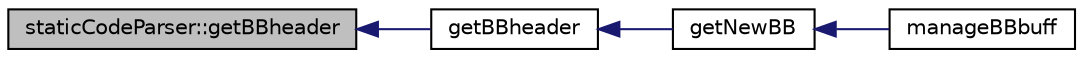 digraph G
{
  edge [fontname="Helvetica",fontsize="10",labelfontname="Helvetica",labelfontsize="10"];
  node [fontname="Helvetica",fontsize="10",shape=record];
  rankdir=LR;
  Node1 [label="staticCodeParser::getBBheader",height=0.2,width=0.4,color="black", fillcolor="grey75", style="filled" fontcolor="black"];
  Node1 -> Node2 [dir=back,color="midnightblue",fontsize="10",style="solid"];
  Node2 [label="getBBheader",height=0.2,width=0.4,color="black", fillcolor="white", style="filled",URL="$pars_8cpp.html#ac1488590ca5d1f74327b23f8180cdfa7"];
  Node2 -> Node3 [dir=back,color="midnightblue",fontsize="10",style="solid"];
  Node3 [label="getNewBB",height=0.2,width=0.4,color="black", fillcolor="white", style="filled",URL="$pars_8cpp.html#a85c4fe92fc339f576e3bec066fc7cefc"];
  Node3 -> Node4 [dir=back,color="midnightblue",fontsize="10",style="solid"];
  Node4 [label="manageBBbuff",height=0.2,width=0.4,color="black", fillcolor="white", style="filled",URL="$pars_8cpp.html#afeffa2ead47ca07b047fd4ff89c6159a"];
}
